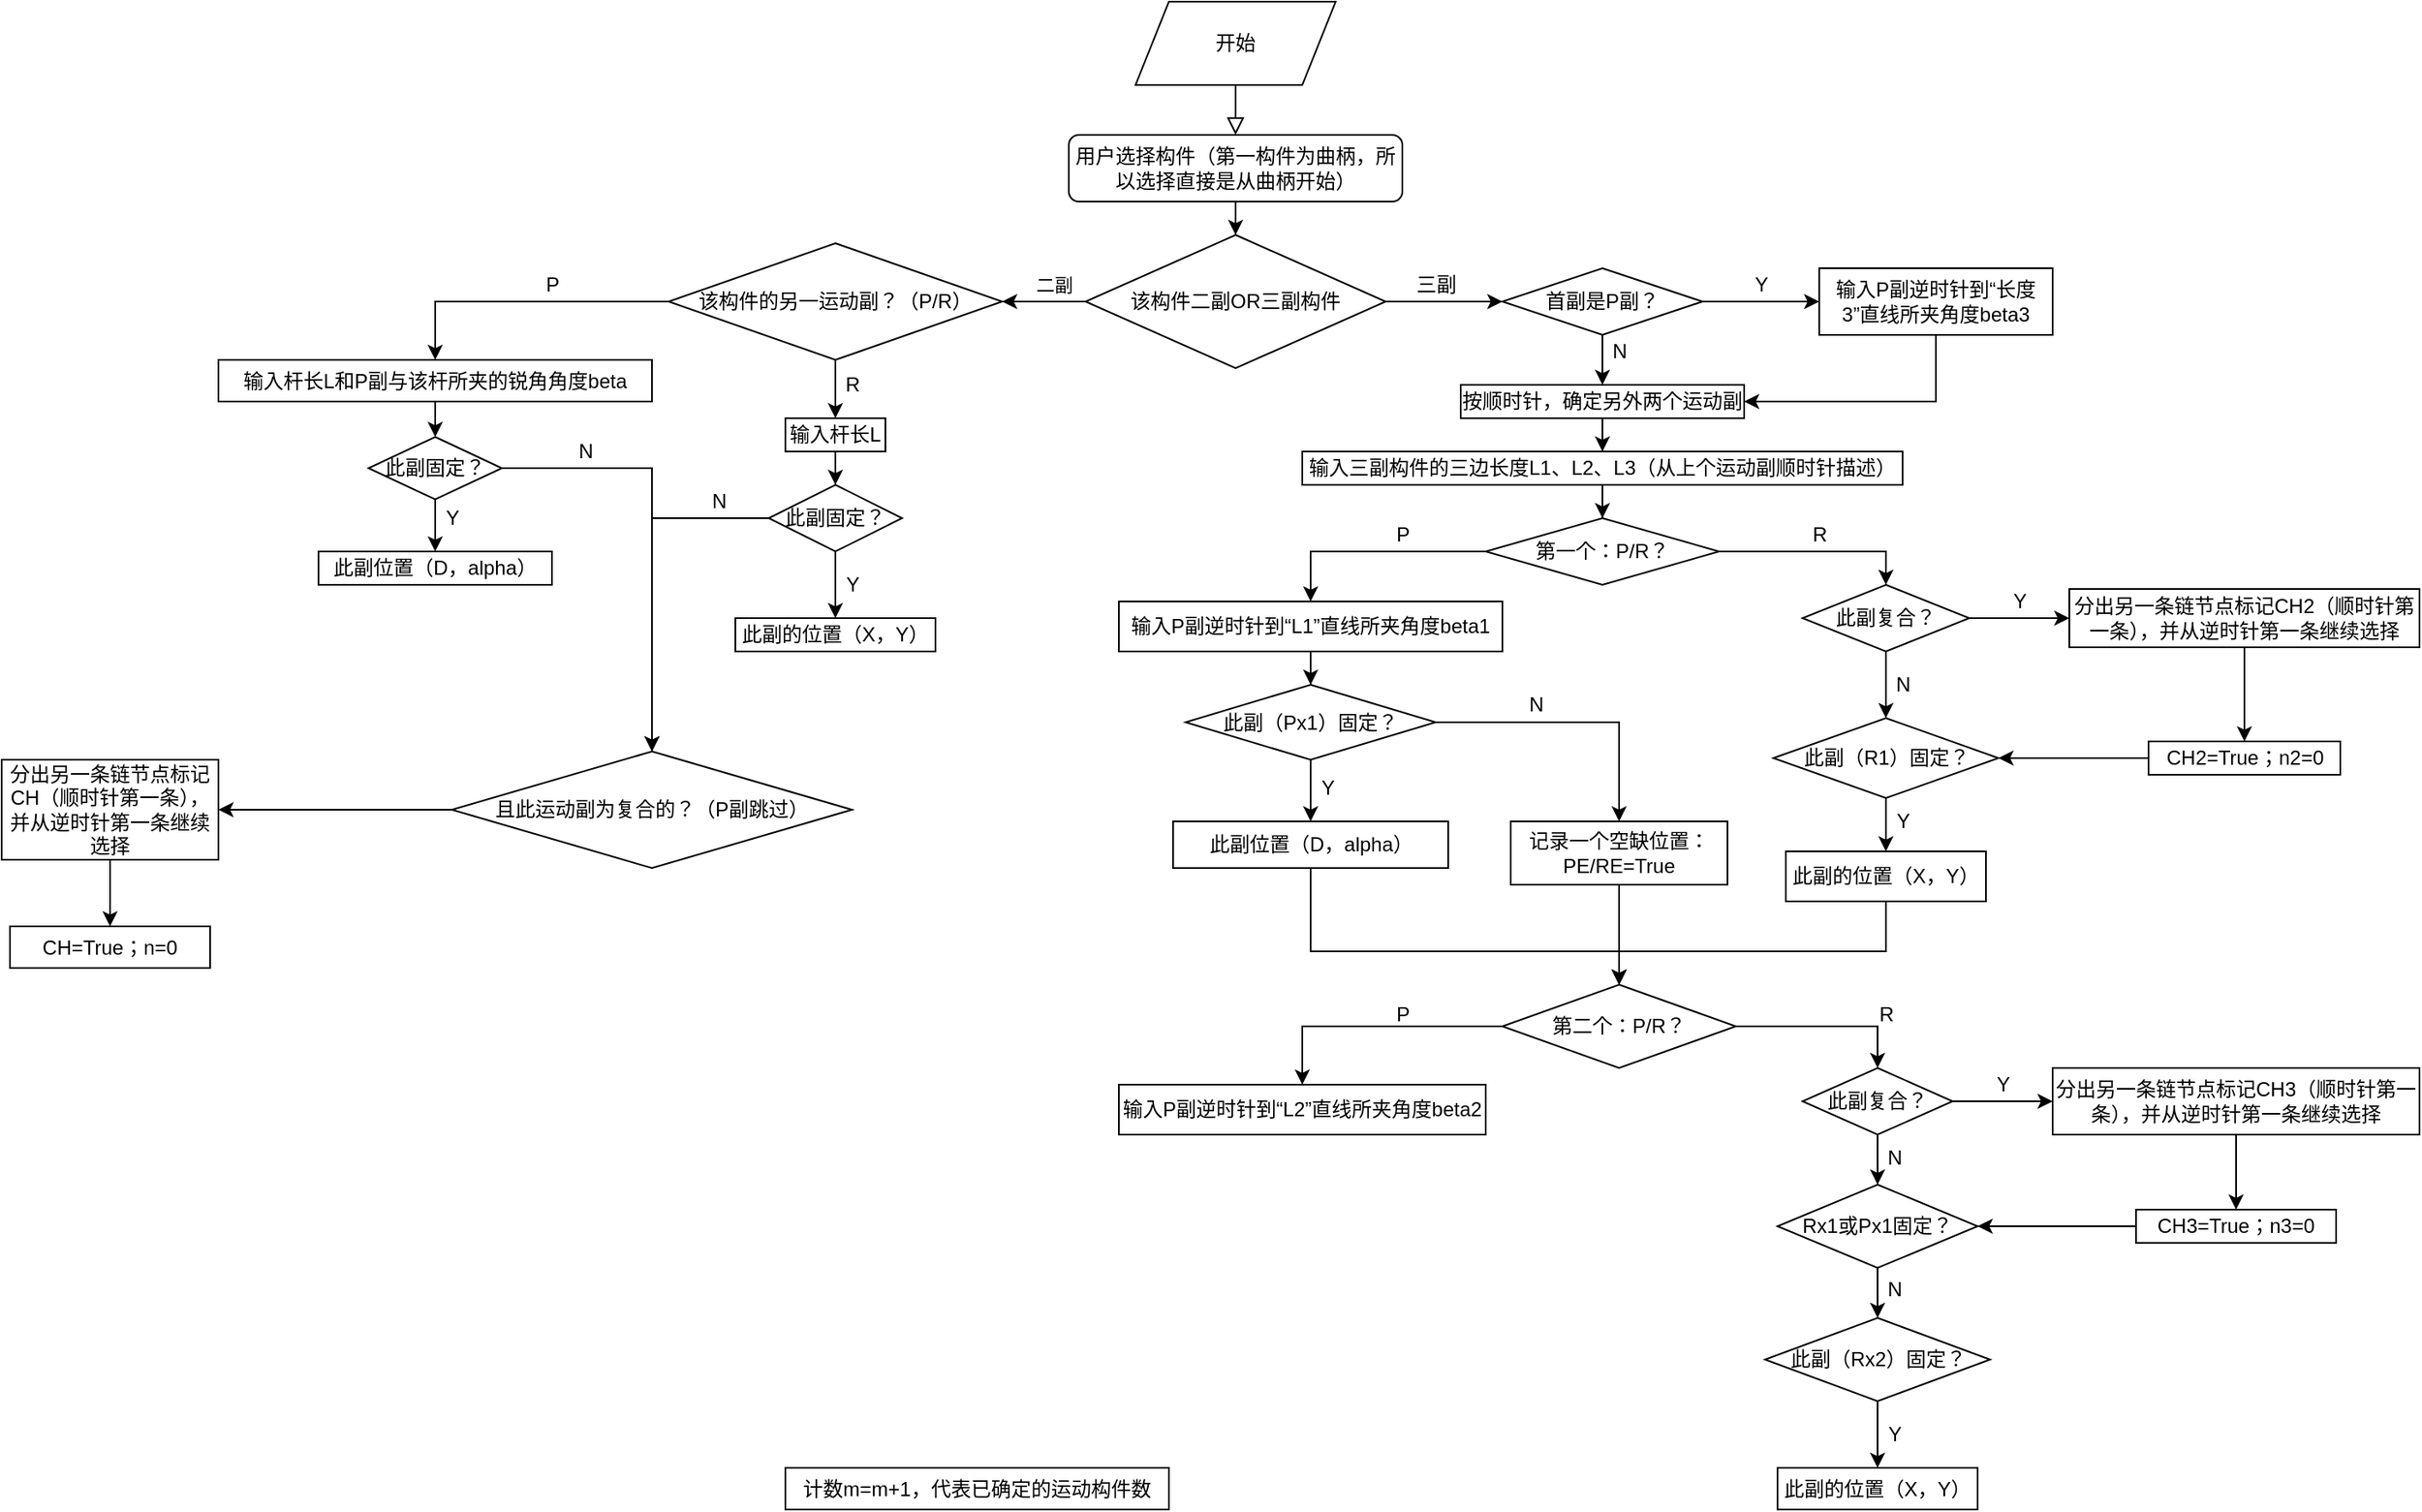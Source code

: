 <mxfile version="13.7.7" type="github">
  <diagram id="C5RBs43oDa-KdzZeNtuy" name="Page-1">
    <mxGraphModel dx="2249" dy="747" grid="1" gridSize="10" guides="1" tooltips="1" connect="1" arrows="1" fold="1" page="1" pageScale="1" pageWidth="827" pageHeight="1169" math="0" shadow="0">
      <root>
        <mxCell id="WIyWlLk6GJQsqaUBKTNV-0" />
        <mxCell id="WIyWlLk6GJQsqaUBKTNV-1" parent="WIyWlLk6GJQsqaUBKTNV-0" />
        <mxCell id="WIyWlLk6GJQsqaUBKTNV-2" value="" style="rounded=0;html=1;jettySize=auto;orthogonalLoop=1;fontSize=11;endArrow=block;endFill=0;endSize=8;strokeWidth=1;shadow=0;labelBackgroundColor=none;edgeStyle=orthogonalEdgeStyle;" parent="WIyWlLk6GJQsqaUBKTNV-1" edge="1">
          <mxGeometry relative="1" as="geometry">
            <mxPoint x="460" y="80" as="sourcePoint" />
            <mxPoint x="460" y="110" as="targetPoint" />
          </mxGeometry>
        </mxCell>
        <mxCell id="-kr_qZ6YlgbHXMkLGOQx-3" value="" style="edgeStyle=orthogonalEdgeStyle;rounded=0;orthogonalLoop=1;jettySize=auto;html=1;" edge="1" parent="WIyWlLk6GJQsqaUBKTNV-1" source="-kr_qZ6YlgbHXMkLGOQx-0" target="-kr_qZ6YlgbHXMkLGOQx-2">
          <mxGeometry relative="1" as="geometry" />
        </mxCell>
        <mxCell id="-kr_qZ6YlgbHXMkLGOQx-0" value="用户选择构件（第一构件为曲柄，所以选择直接是从曲柄开始）" style="rounded=1;whiteSpace=wrap;html=1;" vertex="1" parent="WIyWlLk6GJQsqaUBKTNV-1">
          <mxGeometry x="360" y="110" width="200" height="40" as="geometry" />
        </mxCell>
        <mxCell id="-kr_qZ6YlgbHXMkLGOQx-1" value="开始" style="shape=parallelogram;perimeter=parallelogramPerimeter;whiteSpace=wrap;html=1;fixedSize=1;" vertex="1" parent="WIyWlLk6GJQsqaUBKTNV-1">
          <mxGeometry x="400" y="30" width="120" height="50" as="geometry" />
        </mxCell>
        <mxCell id="-kr_qZ6YlgbHXMkLGOQx-5" value="" style="edgeStyle=orthogonalEdgeStyle;rounded=0;orthogonalLoop=1;jettySize=auto;html=1;" edge="1" parent="WIyWlLk6GJQsqaUBKTNV-1" source="-kr_qZ6YlgbHXMkLGOQx-2" target="-kr_qZ6YlgbHXMkLGOQx-4">
          <mxGeometry relative="1" as="geometry" />
        </mxCell>
        <mxCell id="-kr_qZ6YlgbHXMkLGOQx-6" value="二副&lt;br&gt;" style="edgeLabel;html=1;align=center;verticalAlign=middle;resizable=0;points=[];" vertex="1" connectable="0" parent="-kr_qZ6YlgbHXMkLGOQx-5">
          <mxGeometry x="-0.25" y="-3" relative="1" as="geometry">
            <mxPoint y="-7" as="offset" />
          </mxGeometry>
        </mxCell>
        <mxCell id="-kr_qZ6YlgbHXMkLGOQx-9" value="" style="edgeStyle=orthogonalEdgeStyle;rounded=0;orthogonalLoop=1;jettySize=auto;html=1;" edge="1" parent="WIyWlLk6GJQsqaUBKTNV-1" source="-kr_qZ6YlgbHXMkLGOQx-2" target="-kr_qZ6YlgbHXMkLGOQx-8">
          <mxGeometry relative="1" as="geometry" />
        </mxCell>
        <mxCell id="-kr_qZ6YlgbHXMkLGOQx-2" value="该构件二副OR三副构件" style="rhombus;whiteSpace=wrap;html=1;" vertex="1" parent="WIyWlLk6GJQsqaUBKTNV-1">
          <mxGeometry x="370" y="170" width="180" height="80" as="geometry" />
        </mxCell>
        <mxCell id="-kr_qZ6YlgbHXMkLGOQx-27" value="" style="edgeStyle=orthogonalEdgeStyle;rounded=0;orthogonalLoop=1;jettySize=auto;html=1;" edge="1" parent="WIyWlLk6GJQsqaUBKTNV-1" source="-kr_qZ6YlgbHXMkLGOQx-4" target="-kr_qZ6YlgbHXMkLGOQx-26">
          <mxGeometry relative="1" as="geometry" />
        </mxCell>
        <mxCell id="-kr_qZ6YlgbHXMkLGOQx-30" value="" style="edgeStyle=orthogonalEdgeStyle;rounded=0;orthogonalLoop=1;jettySize=auto;html=1;entryX=0.5;entryY=0;entryDx=0;entryDy=0;" edge="1" parent="WIyWlLk6GJQsqaUBKTNV-1" source="-kr_qZ6YlgbHXMkLGOQx-4" target="-kr_qZ6YlgbHXMkLGOQx-29">
          <mxGeometry relative="1" as="geometry" />
        </mxCell>
        <mxCell id="-kr_qZ6YlgbHXMkLGOQx-4" value="该构件的另一运动副？（P/R）" style="rhombus;whiteSpace=wrap;html=1;" vertex="1" parent="WIyWlLk6GJQsqaUBKTNV-1">
          <mxGeometry x="120" y="175" width="200" height="70" as="geometry" />
        </mxCell>
        <mxCell id="-kr_qZ6YlgbHXMkLGOQx-12" value="" style="edgeStyle=orthogonalEdgeStyle;rounded=0;orthogonalLoop=1;jettySize=auto;html=1;entryX=0.5;entryY=0;entryDx=0;entryDy=0;" edge="1" parent="WIyWlLk6GJQsqaUBKTNV-1" source="-kr_qZ6YlgbHXMkLGOQx-8" target="-kr_qZ6YlgbHXMkLGOQx-16">
          <mxGeometry relative="1" as="geometry">
            <mxPoint x="690" y="270" as="targetPoint" />
          </mxGeometry>
        </mxCell>
        <mxCell id="-kr_qZ6YlgbHXMkLGOQx-15" value="" style="edgeStyle=orthogonalEdgeStyle;rounded=0;orthogonalLoop=1;jettySize=auto;html=1;" edge="1" parent="WIyWlLk6GJQsqaUBKTNV-1" source="-kr_qZ6YlgbHXMkLGOQx-8" target="-kr_qZ6YlgbHXMkLGOQx-14">
          <mxGeometry relative="1" as="geometry" />
        </mxCell>
        <mxCell id="-kr_qZ6YlgbHXMkLGOQx-8" value="首副是P副？" style="rhombus;whiteSpace=wrap;html=1;" vertex="1" parent="WIyWlLk6GJQsqaUBKTNV-1">
          <mxGeometry x="620" y="190" width="120" height="40" as="geometry" />
        </mxCell>
        <mxCell id="-kr_qZ6YlgbHXMkLGOQx-10" value="三副" style="text;html=1;align=center;verticalAlign=middle;resizable=0;points=[];autosize=1;" vertex="1" parent="WIyWlLk6GJQsqaUBKTNV-1">
          <mxGeometry x="560" y="190" width="40" height="20" as="geometry" />
        </mxCell>
        <mxCell id="-kr_qZ6YlgbHXMkLGOQx-13" value="N" style="text;html=1;align=center;verticalAlign=middle;resizable=0;points=[];autosize=1;" vertex="1" parent="WIyWlLk6GJQsqaUBKTNV-1">
          <mxGeometry x="680" y="230" width="20" height="20" as="geometry" />
        </mxCell>
        <mxCell id="-kr_qZ6YlgbHXMkLGOQx-25" value="" style="edgeStyle=orthogonalEdgeStyle;rounded=0;orthogonalLoop=1;jettySize=auto;html=1;entryX=1;entryY=0.5;entryDx=0;entryDy=0;exitX=0.5;exitY=1;exitDx=0;exitDy=0;" edge="1" parent="WIyWlLk6GJQsqaUBKTNV-1" source="-kr_qZ6YlgbHXMkLGOQx-14" target="-kr_qZ6YlgbHXMkLGOQx-16">
          <mxGeometry relative="1" as="geometry" />
        </mxCell>
        <mxCell id="-kr_qZ6YlgbHXMkLGOQx-14" value="输入P副逆时针到“长度3”直线所夹角度beta3" style="whiteSpace=wrap;html=1;" vertex="1" parent="WIyWlLk6GJQsqaUBKTNV-1">
          <mxGeometry x="810" y="190" width="140" height="40" as="geometry" />
        </mxCell>
        <mxCell id="-kr_qZ6YlgbHXMkLGOQx-24" value="" style="edgeStyle=orthogonalEdgeStyle;rounded=0;orthogonalLoop=1;jettySize=auto;html=1;" edge="1" parent="WIyWlLk6GJQsqaUBKTNV-1" source="-kr_qZ6YlgbHXMkLGOQx-16" target="-kr_qZ6YlgbHXMkLGOQx-23">
          <mxGeometry relative="1" as="geometry" />
        </mxCell>
        <mxCell id="-kr_qZ6YlgbHXMkLGOQx-16" value="按顺时针，确定另外两个运动副" style="rounded=0;whiteSpace=wrap;html=1;" vertex="1" parent="WIyWlLk6GJQsqaUBKTNV-1">
          <mxGeometry x="595" y="260" width="170" height="20" as="geometry" />
        </mxCell>
        <mxCell id="-kr_qZ6YlgbHXMkLGOQx-18" value="Y" style="text;html=1;align=center;verticalAlign=middle;resizable=0;points=[];autosize=1;" vertex="1" parent="WIyWlLk6GJQsqaUBKTNV-1">
          <mxGeometry x="765" y="190" width="20" height="20" as="geometry" />
        </mxCell>
        <mxCell id="-kr_qZ6YlgbHXMkLGOQx-19" style="edgeStyle=orthogonalEdgeStyle;rounded=0;orthogonalLoop=1;jettySize=auto;html=1;exitX=0.5;exitY=1;exitDx=0;exitDy=0;" edge="1" parent="WIyWlLk6GJQsqaUBKTNV-1" source="-kr_qZ6YlgbHXMkLGOQx-16" target="-kr_qZ6YlgbHXMkLGOQx-16">
          <mxGeometry relative="1" as="geometry" />
        </mxCell>
        <mxCell id="-kr_qZ6YlgbHXMkLGOQx-20" style="edgeStyle=orthogonalEdgeStyle;rounded=0;orthogonalLoop=1;jettySize=auto;html=1;exitX=0.5;exitY=1;exitDx=0;exitDy=0;" edge="1" parent="WIyWlLk6GJQsqaUBKTNV-1" source="-kr_qZ6YlgbHXMkLGOQx-16" target="-kr_qZ6YlgbHXMkLGOQx-16">
          <mxGeometry relative="1" as="geometry" />
        </mxCell>
        <mxCell id="-kr_qZ6YlgbHXMkLGOQx-53" value="" style="edgeStyle=orthogonalEdgeStyle;rounded=0;orthogonalLoop=1;jettySize=auto;html=1;" edge="1" parent="WIyWlLk6GJQsqaUBKTNV-1" source="-kr_qZ6YlgbHXMkLGOQx-23" target="-kr_qZ6YlgbHXMkLGOQx-52">
          <mxGeometry relative="1" as="geometry" />
        </mxCell>
        <mxCell id="-kr_qZ6YlgbHXMkLGOQx-23" value="输入三副构件的三边长度L1、L2、L3（从上个运动副顺时针描述）" style="whiteSpace=wrap;html=1;rounded=0;" vertex="1" parent="WIyWlLk6GJQsqaUBKTNV-1">
          <mxGeometry x="500" y="300" width="360" height="20" as="geometry" />
        </mxCell>
        <mxCell id="-kr_qZ6YlgbHXMkLGOQx-40" value="" style="edgeStyle=orthogonalEdgeStyle;rounded=0;orthogonalLoop=1;jettySize=auto;html=1;" edge="1" parent="WIyWlLk6GJQsqaUBKTNV-1" source="-kr_qZ6YlgbHXMkLGOQx-26" target="-kr_qZ6YlgbHXMkLGOQx-39">
          <mxGeometry relative="1" as="geometry" />
        </mxCell>
        <mxCell id="-kr_qZ6YlgbHXMkLGOQx-26" value="输入杆长L" style="whiteSpace=wrap;html=1;" vertex="1" parent="WIyWlLk6GJQsqaUBKTNV-1">
          <mxGeometry x="190" y="280" width="60" height="20" as="geometry" />
        </mxCell>
        <mxCell id="-kr_qZ6YlgbHXMkLGOQx-28" value="R" style="text;html=1;align=center;verticalAlign=middle;resizable=0;points=[];autosize=1;" vertex="1" parent="WIyWlLk6GJQsqaUBKTNV-1">
          <mxGeometry x="220" y="250" width="20" height="20" as="geometry" />
        </mxCell>
        <mxCell id="-kr_qZ6YlgbHXMkLGOQx-33" value="" style="edgeStyle=orthogonalEdgeStyle;rounded=0;orthogonalLoop=1;jettySize=auto;html=1;" edge="1" parent="WIyWlLk6GJQsqaUBKTNV-1" source="-kr_qZ6YlgbHXMkLGOQx-29" target="-kr_qZ6YlgbHXMkLGOQx-32">
          <mxGeometry relative="1" as="geometry" />
        </mxCell>
        <mxCell id="-kr_qZ6YlgbHXMkLGOQx-29" value="输入杆长L和P副与该杆所夹的锐角角度beta" style="whiteSpace=wrap;html=1;" vertex="1" parent="WIyWlLk6GJQsqaUBKTNV-1">
          <mxGeometry x="-150" y="245" width="260" height="25" as="geometry" />
        </mxCell>
        <mxCell id="-kr_qZ6YlgbHXMkLGOQx-31" value="P" style="text;html=1;align=center;verticalAlign=middle;resizable=0;points=[];autosize=1;" vertex="1" parent="WIyWlLk6GJQsqaUBKTNV-1">
          <mxGeometry x="40" y="190" width="20" height="20" as="geometry" />
        </mxCell>
        <mxCell id="-kr_qZ6YlgbHXMkLGOQx-35" value="" style="edgeStyle=orthogonalEdgeStyle;rounded=0;orthogonalLoop=1;jettySize=auto;html=1;" edge="1" parent="WIyWlLk6GJQsqaUBKTNV-1" source="-kr_qZ6YlgbHXMkLGOQx-32" target="-kr_qZ6YlgbHXMkLGOQx-34">
          <mxGeometry relative="1" as="geometry" />
        </mxCell>
        <mxCell id="-kr_qZ6YlgbHXMkLGOQx-38" value="" style="edgeStyle=orthogonalEdgeStyle;rounded=0;orthogonalLoop=1;jettySize=auto;html=1;exitX=1;exitY=0.5;exitDx=0;exitDy=0;" edge="1" parent="WIyWlLk6GJQsqaUBKTNV-1" source="-kr_qZ6YlgbHXMkLGOQx-32" target="-kr_qZ6YlgbHXMkLGOQx-37">
          <mxGeometry relative="1" as="geometry" />
        </mxCell>
        <mxCell id="-kr_qZ6YlgbHXMkLGOQx-32" value="此副固定？" style="rhombus;whiteSpace=wrap;html=1;" vertex="1" parent="WIyWlLk6GJQsqaUBKTNV-1">
          <mxGeometry x="-60" y="291.25" width="80" height="37.5" as="geometry" />
        </mxCell>
        <mxCell id="-kr_qZ6YlgbHXMkLGOQx-34" value="此副位置（D，alpha）" style="whiteSpace=wrap;html=1;" vertex="1" parent="WIyWlLk6GJQsqaUBKTNV-1">
          <mxGeometry x="-90" y="360" width="140" height="20" as="geometry" />
        </mxCell>
        <mxCell id="-kr_qZ6YlgbHXMkLGOQx-36" value="Y" style="text;html=1;align=center;verticalAlign=middle;resizable=0;points=[];autosize=1;" vertex="1" parent="WIyWlLk6GJQsqaUBKTNV-1">
          <mxGeometry x="-20" y="330" width="20" height="20" as="geometry" />
        </mxCell>
        <mxCell id="-kr_qZ6YlgbHXMkLGOQx-49" value="" style="edgeStyle=orthogonalEdgeStyle;rounded=0;orthogonalLoop=1;jettySize=auto;html=1;" edge="1" parent="WIyWlLk6GJQsqaUBKTNV-1" source="-kr_qZ6YlgbHXMkLGOQx-37" target="-kr_qZ6YlgbHXMkLGOQx-48">
          <mxGeometry relative="1" as="geometry" />
        </mxCell>
        <mxCell id="-kr_qZ6YlgbHXMkLGOQx-37" value="且此运动副为复合的？（P副跳过）" style="rhombus;whiteSpace=wrap;html=1;" vertex="1" parent="WIyWlLk6GJQsqaUBKTNV-1">
          <mxGeometry x="-10" y="480" width="240" height="70" as="geometry" />
        </mxCell>
        <mxCell id="-kr_qZ6YlgbHXMkLGOQx-41" style="edgeStyle=orthogonalEdgeStyle;rounded=0;orthogonalLoop=1;jettySize=auto;html=1;exitX=0;exitY=0.5;exitDx=0;exitDy=0;entryX=0.5;entryY=0;entryDx=0;entryDy=0;" edge="1" parent="WIyWlLk6GJQsqaUBKTNV-1" source="-kr_qZ6YlgbHXMkLGOQx-39" target="-kr_qZ6YlgbHXMkLGOQx-37">
          <mxGeometry relative="1" as="geometry" />
        </mxCell>
        <mxCell id="-kr_qZ6YlgbHXMkLGOQx-45" value="" style="edgeStyle=orthogonalEdgeStyle;rounded=0;orthogonalLoop=1;jettySize=auto;html=1;" edge="1" parent="WIyWlLk6GJQsqaUBKTNV-1" source="-kr_qZ6YlgbHXMkLGOQx-39" target="-kr_qZ6YlgbHXMkLGOQx-44">
          <mxGeometry relative="1" as="geometry" />
        </mxCell>
        <mxCell id="-kr_qZ6YlgbHXMkLGOQx-39" value="此副固定？" style="rhombus;whiteSpace=wrap;html=1;" vertex="1" parent="WIyWlLk6GJQsqaUBKTNV-1">
          <mxGeometry x="180" y="320" width="80" height="40" as="geometry" />
        </mxCell>
        <mxCell id="-kr_qZ6YlgbHXMkLGOQx-42" value="N" style="text;html=1;align=center;verticalAlign=middle;resizable=0;points=[];autosize=1;" vertex="1" parent="WIyWlLk6GJQsqaUBKTNV-1">
          <mxGeometry x="60" y="290" width="20" height="20" as="geometry" />
        </mxCell>
        <mxCell id="-kr_qZ6YlgbHXMkLGOQx-43" value="N" style="text;html=1;align=center;verticalAlign=middle;resizable=0;points=[];autosize=1;" vertex="1" parent="WIyWlLk6GJQsqaUBKTNV-1">
          <mxGeometry x="140" y="320" width="20" height="20" as="geometry" />
        </mxCell>
        <mxCell id="-kr_qZ6YlgbHXMkLGOQx-44" value="此副的位置（X，Y）" style="whiteSpace=wrap;html=1;" vertex="1" parent="WIyWlLk6GJQsqaUBKTNV-1">
          <mxGeometry x="160" y="400" width="120" height="20" as="geometry" />
        </mxCell>
        <mxCell id="-kr_qZ6YlgbHXMkLGOQx-46" value="Y" style="text;html=1;align=center;verticalAlign=middle;resizable=0;points=[];autosize=1;" vertex="1" parent="WIyWlLk6GJQsqaUBKTNV-1">
          <mxGeometry x="220" y="370" width="20" height="20" as="geometry" />
        </mxCell>
        <mxCell id="-kr_qZ6YlgbHXMkLGOQx-51" value="" style="edgeStyle=orthogonalEdgeStyle;rounded=0;orthogonalLoop=1;jettySize=auto;html=1;" edge="1" parent="WIyWlLk6GJQsqaUBKTNV-1" source="-kr_qZ6YlgbHXMkLGOQx-48" target="-kr_qZ6YlgbHXMkLGOQx-50">
          <mxGeometry relative="1" as="geometry" />
        </mxCell>
        <mxCell id="-kr_qZ6YlgbHXMkLGOQx-48" value="分出另一条链节点标记CH（顺时针第一条），并从逆时针第一条继续选择" style="whiteSpace=wrap;html=1;" vertex="1" parent="WIyWlLk6GJQsqaUBKTNV-1">
          <mxGeometry x="-280" y="485" width="130" height="60" as="geometry" />
        </mxCell>
        <mxCell id="-kr_qZ6YlgbHXMkLGOQx-50" value="CH=True；n=0" style="whiteSpace=wrap;html=1;" vertex="1" parent="WIyWlLk6GJQsqaUBKTNV-1">
          <mxGeometry x="-275" y="585" width="120" height="25" as="geometry" />
        </mxCell>
        <mxCell id="-kr_qZ6YlgbHXMkLGOQx-55" value="" style="edgeStyle=orthogonalEdgeStyle;rounded=0;orthogonalLoop=1;jettySize=auto;html=1;exitX=0;exitY=0.5;exitDx=0;exitDy=0;" edge="1" parent="WIyWlLk6GJQsqaUBKTNV-1" source="-kr_qZ6YlgbHXMkLGOQx-52" target="-kr_qZ6YlgbHXMkLGOQx-54">
          <mxGeometry relative="1" as="geometry" />
        </mxCell>
        <mxCell id="-kr_qZ6YlgbHXMkLGOQx-60" value="" style="edgeStyle=orthogonalEdgeStyle;rounded=0;orthogonalLoop=1;jettySize=auto;html=1;entryX=0.5;entryY=0;entryDx=0;entryDy=0;" edge="1" parent="WIyWlLk6GJQsqaUBKTNV-1" source="-kr_qZ6YlgbHXMkLGOQx-52" target="-kr_qZ6YlgbHXMkLGOQx-59">
          <mxGeometry relative="1" as="geometry" />
        </mxCell>
        <mxCell id="-kr_qZ6YlgbHXMkLGOQx-52" value="第一个：P/R？" style="rhombus;whiteSpace=wrap;html=1;rounded=0;" vertex="1" parent="WIyWlLk6GJQsqaUBKTNV-1">
          <mxGeometry x="610" y="340" width="140" height="40" as="geometry" />
        </mxCell>
        <mxCell id="-kr_qZ6YlgbHXMkLGOQx-63" value="" style="edgeStyle=orthogonalEdgeStyle;rounded=0;orthogonalLoop=1;jettySize=auto;html=1;" edge="1" parent="WIyWlLk6GJQsqaUBKTNV-1" source="-kr_qZ6YlgbHXMkLGOQx-54" target="-kr_qZ6YlgbHXMkLGOQx-62">
          <mxGeometry relative="1" as="geometry" />
        </mxCell>
        <mxCell id="-kr_qZ6YlgbHXMkLGOQx-54" value="输入P副逆时针到“L1”直线所夹角度beta1" style="whiteSpace=wrap;html=1;rounded=0;" vertex="1" parent="WIyWlLk6GJQsqaUBKTNV-1">
          <mxGeometry x="390" y="390" width="230" height="30" as="geometry" />
        </mxCell>
        <mxCell id="-kr_qZ6YlgbHXMkLGOQx-56" value="P" style="text;html=1;align=center;verticalAlign=middle;resizable=0;points=[];autosize=1;" vertex="1" parent="WIyWlLk6GJQsqaUBKTNV-1">
          <mxGeometry x="550" y="340" width="20" height="20" as="geometry" />
        </mxCell>
        <mxCell id="-kr_qZ6YlgbHXMkLGOQx-71" value="" style="edgeStyle=orthogonalEdgeStyle;rounded=0;orthogonalLoop=1;jettySize=auto;html=1;" edge="1" parent="WIyWlLk6GJQsqaUBKTNV-1" source="-kr_qZ6YlgbHXMkLGOQx-59" target="-kr_qZ6YlgbHXMkLGOQx-70">
          <mxGeometry relative="1" as="geometry" />
        </mxCell>
        <mxCell id="-kr_qZ6YlgbHXMkLGOQx-76" value="" style="edgeStyle=orthogonalEdgeStyle;rounded=0;orthogonalLoop=1;jettySize=auto;html=1;" edge="1" parent="WIyWlLk6GJQsqaUBKTNV-1" source="-kr_qZ6YlgbHXMkLGOQx-59" target="-kr_qZ6YlgbHXMkLGOQx-75">
          <mxGeometry relative="1" as="geometry" />
        </mxCell>
        <mxCell id="-kr_qZ6YlgbHXMkLGOQx-59" value="此副复合？" style="rhombus;whiteSpace=wrap;html=1;rounded=0;" vertex="1" parent="WIyWlLk6GJQsqaUBKTNV-1">
          <mxGeometry x="800" y="380" width="100" height="40" as="geometry" />
        </mxCell>
        <mxCell id="-kr_qZ6YlgbHXMkLGOQx-61" value="R" style="text;html=1;align=center;verticalAlign=middle;resizable=0;points=[];autosize=1;" vertex="1" parent="WIyWlLk6GJQsqaUBKTNV-1">
          <mxGeometry x="800" y="340" width="20" height="20" as="geometry" />
        </mxCell>
        <mxCell id="-kr_qZ6YlgbHXMkLGOQx-65" value="" style="edgeStyle=orthogonalEdgeStyle;rounded=0;orthogonalLoop=1;jettySize=auto;html=1;" edge="1" parent="WIyWlLk6GJQsqaUBKTNV-1" source="-kr_qZ6YlgbHXMkLGOQx-62" target="-kr_qZ6YlgbHXMkLGOQx-64">
          <mxGeometry relative="1" as="geometry" />
        </mxCell>
        <mxCell id="-kr_qZ6YlgbHXMkLGOQx-68" value="" style="edgeStyle=orthogonalEdgeStyle;rounded=0;orthogonalLoop=1;jettySize=auto;html=1;" edge="1" parent="WIyWlLk6GJQsqaUBKTNV-1" source="-kr_qZ6YlgbHXMkLGOQx-62" target="-kr_qZ6YlgbHXMkLGOQx-67">
          <mxGeometry relative="1" as="geometry" />
        </mxCell>
        <mxCell id="-kr_qZ6YlgbHXMkLGOQx-62" value="此副（Px1）固定？" style="rhombus;whiteSpace=wrap;html=1;rounded=0;" vertex="1" parent="WIyWlLk6GJQsqaUBKTNV-1">
          <mxGeometry x="430" y="440" width="150" height="45" as="geometry" />
        </mxCell>
        <mxCell id="-kr_qZ6YlgbHXMkLGOQx-83" style="edgeStyle=orthogonalEdgeStyle;rounded=0;orthogonalLoop=1;jettySize=auto;html=1;exitX=0.5;exitY=1;exitDx=0;exitDy=0;entryX=0.5;entryY=0;entryDx=0;entryDy=0;" edge="1" parent="WIyWlLk6GJQsqaUBKTNV-1" source="-kr_qZ6YlgbHXMkLGOQx-64" target="-kr_qZ6YlgbHXMkLGOQx-80">
          <mxGeometry relative="1" as="geometry">
            <mxPoint x="720" y="680" as="targetPoint" />
            <Array as="points">
              <mxPoint x="505" y="600" />
              <mxPoint x="690" y="600" />
            </Array>
          </mxGeometry>
        </mxCell>
        <mxCell id="-kr_qZ6YlgbHXMkLGOQx-64" value="此副位置（D，alpha）" style="whiteSpace=wrap;html=1;rounded=0;" vertex="1" parent="WIyWlLk6GJQsqaUBKTNV-1">
          <mxGeometry x="422.5" y="522" width="165" height="28" as="geometry" />
        </mxCell>
        <mxCell id="-kr_qZ6YlgbHXMkLGOQx-66" value="Y" style="text;html=1;align=center;verticalAlign=middle;resizable=0;points=[];autosize=1;" vertex="1" parent="WIyWlLk6GJQsqaUBKTNV-1">
          <mxGeometry x="505" y="492" width="20" height="20" as="geometry" />
        </mxCell>
        <mxCell id="-kr_qZ6YlgbHXMkLGOQx-82" style="edgeStyle=orthogonalEdgeStyle;rounded=0;orthogonalLoop=1;jettySize=auto;html=1;exitX=0.5;exitY=1;exitDx=0;exitDy=0;entryX=0.5;entryY=0;entryDx=0;entryDy=0;" edge="1" parent="WIyWlLk6GJQsqaUBKTNV-1" source="-kr_qZ6YlgbHXMkLGOQx-67" target="-kr_qZ6YlgbHXMkLGOQx-80">
          <mxGeometry relative="1" as="geometry" />
        </mxCell>
        <mxCell id="-kr_qZ6YlgbHXMkLGOQx-67" value="记录一个空缺位置：PE/RE=True" style="whiteSpace=wrap;html=1;rounded=0;" vertex="1" parent="WIyWlLk6GJQsqaUBKTNV-1">
          <mxGeometry x="625" y="522" width="130" height="38" as="geometry" />
        </mxCell>
        <mxCell id="-kr_qZ6YlgbHXMkLGOQx-69" value="N" style="text;html=1;align=center;verticalAlign=middle;resizable=0;points=[];autosize=1;" vertex="1" parent="WIyWlLk6GJQsqaUBKTNV-1">
          <mxGeometry x="630" y="442" width="20" height="20" as="geometry" />
        </mxCell>
        <mxCell id="-kr_qZ6YlgbHXMkLGOQx-73" value="" style="edgeStyle=orthogonalEdgeStyle;rounded=0;orthogonalLoop=1;jettySize=auto;html=1;" edge="1" parent="WIyWlLk6GJQsqaUBKTNV-1" source="-kr_qZ6YlgbHXMkLGOQx-70" target="-kr_qZ6YlgbHXMkLGOQx-72">
          <mxGeometry relative="1" as="geometry" />
        </mxCell>
        <mxCell id="-kr_qZ6YlgbHXMkLGOQx-70" value="此副（R1）固定？" style="rhombus;whiteSpace=wrap;html=1;rounded=0;" vertex="1" parent="WIyWlLk6GJQsqaUBKTNV-1">
          <mxGeometry x="782.5" y="460" width="135" height="48" as="geometry" />
        </mxCell>
        <mxCell id="-kr_qZ6YlgbHXMkLGOQx-81" value="" style="edgeStyle=orthogonalEdgeStyle;rounded=0;orthogonalLoop=1;jettySize=auto;html=1;exitX=0.5;exitY=1;exitDx=0;exitDy=0;" edge="1" parent="WIyWlLk6GJQsqaUBKTNV-1" source="-kr_qZ6YlgbHXMkLGOQx-72" target="-kr_qZ6YlgbHXMkLGOQx-80">
          <mxGeometry relative="1" as="geometry">
            <Array as="points">
              <mxPoint x="850" y="600" />
              <mxPoint x="690" y="600" />
            </Array>
          </mxGeometry>
        </mxCell>
        <mxCell id="-kr_qZ6YlgbHXMkLGOQx-72" value="此副的位置（X，Y）" style="whiteSpace=wrap;html=1;rounded=0;" vertex="1" parent="WIyWlLk6GJQsqaUBKTNV-1">
          <mxGeometry x="790" y="540" width="120" height="30" as="geometry" />
        </mxCell>
        <mxCell id="-kr_qZ6YlgbHXMkLGOQx-74" value="Y" style="text;html=1;align=center;verticalAlign=middle;resizable=0;points=[];autosize=1;" vertex="1" parent="WIyWlLk6GJQsqaUBKTNV-1">
          <mxGeometry x="850" y="512" width="20" height="20" as="geometry" />
        </mxCell>
        <mxCell id="-kr_qZ6YlgbHXMkLGOQx-78" value="" style="edgeStyle=orthogonalEdgeStyle;rounded=0;orthogonalLoop=1;jettySize=auto;html=1;" edge="1" parent="WIyWlLk6GJQsqaUBKTNV-1" source="-kr_qZ6YlgbHXMkLGOQx-75" target="-kr_qZ6YlgbHXMkLGOQx-77">
          <mxGeometry relative="1" as="geometry" />
        </mxCell>
        <mxCell id="-kr_qZ6YlgbHXMkLGOQx-75" value="分出另一条链节点标记CH2（顺时针第一条），并从逆时针第一条继续选择" style="whiteSpace=wrap;html=1;rounded=0;" vertex="1" parent="WIyWlLk6GJQsqaUBKTNV-1">
          <mxGeometry x="960" y="382.5" width="210" height="35" as="geometry" />
        </mxCell>
        <mxCell id="-kr_qZ6YlgbHXMkLGOQx-79" style="edgeStyle=orthogonalEdgeStyle;rounded=0;orthogonalLoop=1;jettySize=auto;html=1;exitX=0;exitY=0.5;exitDx=0;exitDy=0;entryX=1;entryY=0.5;entryDx=0;entryDy=0;" edge="1" parent="WIyWlLk6GJQsqaUBKTNV-1" source="-kr_qZ6YlgbHXMkLGOQx-77" target="-kr_qZ6YlgbHXMkLGOQx-70">
          <mxGeometry relative="1" as="geometry" />
        </mxCell>
        <mxCell id="-kr_qZ6YlgbHXMkLGOQx-77" value="CH2=True；n2=0" style="whiteSpace=wrap;html=1;rounded=0;" vertex="1" parent="WIyWlLk6GJQsqaUBKTNV-1">
          <mxGeometry x="1007.5" y="474" width="115" height="20" as="geometry" />
        </mxCell>
        <mxCell id="-kr_qZ6YlgbHXMkLGOQx-87" value="" style="edgeStyle=orthogonalEdgeStyle;rounded=0;orthogonalLoop=1;jettySize=auto;html=1;" edge="1" parent="WIyWlLk6GJQsqaUBKTNV-1" source="-kr_qZ6YlgbHXMkLGOQx-80" target="-kr_qZ6YlgbHXMkLGOQx-86">
          <mxGeometry relative="1" as="geometry" />
        </mxCell>
        <mxCell id="-kr_qZ6YlgbHXMkLGOQx-90" value="" style="edgeStyle=orthogonalEdgeStyle;rounded=0;orthogonalLoop=1;jettySize=auto;html=1;entryX=0.5;entryY=0;entryDx=0;entryDy=0;" edge="1" parent="WIyWlLk6GJQsqaUBKTNV-1" source="-kr_qZ6YlgbHXMkLGOQx-80" target="-kr_qZ6YlgbHXMkLGOQx-89">
          <mxGeometry relative="1" as="geometry" />
        </mxCell>
        <mxCell id="-kr_qZ6YlgbHXMkLGOQx-80" value="第二个：P/R？" style="rhombus;whiteSpace=wrap;html=1;rounded=0;" vertex="1" parent="WIyWlLk6GJQsqaUBKTNV-1">
          <mxGeometry x="620" y="620" width="140" height="50" as="geometry" />
        </mxCell>
        <mxCell id="-kr_qZ6YlgbHXMkLGOQx-84" value="Y" style="text;html=1;align=center;verticalAlign=middle;resizable=0;points=[];autosize=1;" vertex="1" parent="WIyWlLk6GJQsqaUBKTNV-1">
          <mxGeometry x="920" y="380" width="20" height="20" as="geometry" />
        </mxCell>
        <mxCell id="-kr_qZ6YlgbHXMkLGOQx-85" value="N" style="text;html=1;align=center;verticalAlign=middle;resizable=0;points=[];autosize=1;" vertex="1" parent="WIyWlLk6GJQsqaUBKTNV-1">
          <mxGeometry x="850" y="430" width="20" height="20" as="geometry" />
        </mxCell>
        <mxCell id="-kr_qZ6YlgbHXMkLGOQx-86" value="输入P副逆时针到“L2”直线所夹角度beta2" style="whiteSpace=wrap;html=1;rounded=0;" vertex="1" parent="WIyWlLk6GJQsqaUBKTNV-1">
          <mxGeometry x="390" y="680" width="220" height="30" as="geometry" />
        </mxCell>
        <mxCell id="-kr_qZ6YlgbHXMkLGOQx-88" value="P" style="text;html=1;align=center;verticalAlign=middle;resizable=0;points=[];autosize=1;" vertex="1" parent="WIyWlLk6GJQsqaUBKTNV-1">
          <mxGeometry x="550" y="628" width="20" height="20" as="geometry" />
        </mxCell>
        <mxCell id="-kr_qZ6YlgbHXMkLGOQx-93" value="" style="edgeStyle=orthogonalEdgeStyle;rounded=0;orthogonalLoop=1;jettySize=auto;html=1;" edge="1" parent="WIyWlLk6GJQsqaUBKTNV-1" source="-kr_qZ6YlgbHXMkLGOQx-89" target="-kr_qZ6YlgbHXMkLGOQx-92">
          <mxGeometry relative="1" as="geometry" />
        </mxCell>
        <mxCell id="-kr_qZ6YlgbHXMkLGOQx-97" value="" style="edgeStyle=orthogonalEdgeStyle;rounded=0;orthogonalLoop=1;jettySize=auto;html=1;" edge="1" parent="WIyWlLk6GJQsqaUBKTNV-1" source="-kr_qZ6YlgbHXMkLGOQx-89" target="-kr_qZ6YlgbHXMkLGOQx-96">
          <mxGeometry relative="1" as="geometry" />
        </mxCell>
        <mxCell id="-kr_qZ6YlgbHXMkLGOQx-89" value="此副复合？" style="rhombus;whiteSpace=wrap;html=1;rounded=0;" vertex="1" parent="WIyWlLk6GJQsqaUBKTNV-1">
          <mxGeometry x="800" y="670" width="90" height="40" as="geometry" />
        </mxCell>
        <mxCell id="-kr_qZ6YlgbHXMkLGOQx-91" value="R" style="text;html=1;align=center;verticalAlign=middle;resizable=0;points=[];autosize=1;" vertex="1" parent="WIyWlLk6GJQsqaUBKTNV-1">
          <mxGeometry x="840" y="628" width="20" height="20" as="geometry" />
        </mxCell>
        <mxCell id="-kr_qZ6YlgbHXMkLGOQx-95" value="" style="edgeStyle=orthogonalEdgeStyle;rounded=0;orthogonalLoop=1;jettySize=auto;html=1;" edge="1" parent="WIyWlLk6GJQsqaUBKTNV-1" source="-kr_qZ6YlgbHXMkLGOQx-92" target="-kr_qZ6YlgbHXMkLGOQx-94">
          <mxGeometry relative="1" as="geometry" />
        </mxCell>
        <mxCell id="-kr_qZ6YlgbHXMkLGOQx-92" value="分出另一条链节点标记CH3（顺时针第一条），并从逆时针第一条继续选择" style="whiteSpace=wrap;html=1;rounded=0;" vertex="1" parent="WIyWlLk6GJQsqaUBKTNV-1">
          <mxGeometry x="950" y="670" width="220" height="40" as="geometry" />
        </mxCell>
        <mxCell id="-kr_qZ6YlgbHXMkLGOQx-100" style="edgeStyle=orthogonalEdgeStyle;rounded=0;orthogonalLoop=1;jettySize=auto;html=1;exitX=0;exitY=0.5;exitDx=0;exitDy=0;entryX=1;entryY=0.5;entryDx=0;entryDy=0;" edge="1" parent="WIyWlLk6GJQsqaUBKTNV-1" source="-kr_qZ6YlgbHXMkLGOQx-94" target="-kr_qZ6YlgbHXMkLGOQx-96">
          <mxGeometry relative="1" as="geometry" />
        </mxCell>
        <mxCell id="-kr_qZ6YlgbHXMkLGOQx-94" value="CH3=True；n3=0" style="whiteSpace=wrap;html=1;rounded=0;" vertex="1" parent="WIyWlLk6GJQsqaUBKTNV-1">
          <mxGeometry x="1000" y="755" width="120" height="20" as="geometry" />
        </mxCell>
        <mxCell id="-kr_qZ6YlgbHXMkLGOQx-102" value="" style="edgeStyle=orthogonalEdgeStyle;rounded=0;orthogonalLoop=1;jettySize=auto;html=1;" edge="1" parent="WIyWlLk6GJQsqaUBKTNV-1" source="-kr_qZ6YlgbHXMkLGOQx-96" target="-kr_qZ6YlgbHXMkLGOQx-101">
          <mxGeometry relative="1" as="geometry" />
        </mxCell>
        <mxCell id="-kr_qZ6YlgbHXMkLGOQx-96" value="Rx1或Px1固定？" style="rhombus;whiteSpace=wrap;html=1;rounded=0;" vertex="1" parent="WIyWlLk6GJQsqaUBKTNV-1">
          <mxGeometry x="785" y="740" width="120" height="50" as="geometry" />
        </mxCell>
        <mxCell id="-kr_qZ6YlgbHXMkLGOQx-98" value="Y" style="text;html=1;align=center;verticalAlign=middle;resizable=0;points=[];autosize=1;" vertex="1" parent="WIyWlLk6GJQsqaUBKTNV-1">
          <mxGeometry x="910" y="670" width="20" height="20" as="geometry" />
        </mxCell>
        <mxCell id="-kr_qZ6YlgbHXMkLGOQx-99" value="N" style="text;html=1;align=center;verticalAlign=middle;resizable=0;points=[];autosize=1;" vertex="1" parent="WIyWlLk6GJQsqaUBKTNV-1">
          <mxGeometry x="845" y="714" width="20" height="20" as="geometry" />
        </mxCell>
        <mxCell id="-kr_qZ6YlgbHXMkLGOQx-105" value="" style="edgeStyle=orthogonalEdgeStyle;rounded=0;orthogonalLoop=1;jettySize=auto;html=1;" edge="1" parent="WIyWlLk6GJQsqaUBKTNV-1" source="-kr_qZ6YlgbHXMkLGOQx-101" target="-kr_qZ6YlgbHXMkLGOQx-104">
          <mxGeometry relative="1" as="geometry" />
        </mxCell>
        <mxCell id="-kr_qZ6YlgbHXMkLGOQx-101" value="此副（Rx2）固定？" style="rhombus;whiteSpace=wrap;html=1;rounded=0;" vertex="1" parent="WIyWlLk6GJQsqaUBKTNV-1">
          <mxGeometry x="777.5" y="820" width="135" height="50" as="geometry" />
        </mxCell>
        <mxCell id="-kr_qZ6YlgbHXMkLGOQx-103" value="N" style="text;html=1;align=center;verticalAlign=middle;resizable=0;points=[];autosize=1;" vertex="1" parent="WIyWlLk6GJQsqaUBKTNV-1">
          <mxGeometry x="845" y="793" width="20" height="20" as="geometry" />
        </mxCell>
        <mxCell id="-kr_qZ6YlgbHXMkLGOQx-104" value="此副的位置（X，Y）" style="whiteSpace=wrap;html=1;rounded=0;" vertex="1" parent="WIyWlLk6GJQsqaUBKTNV-1">
          <mxGeometry x="785" y="910" width="120" height="25" as="geometry" />
        </mxCell>
        <mxCell id="-kr_qZ6YlgbHXMkLGOQx-106" value="Y" style="text;html=1;align=center;verticalAlign=middle;resizable=0;points=[];autosize=1;" vertex="1" parent="WIyWlLk6GJQsqaUBKTNV-1">
          <mxGeometry x="845" y="880" width="20" height="20" as="geometry" />
        </mxCell>
        <mxCell id="-kr_qZ6YlgbHXMkLGOQx-107" value="计数m=m+1，代表已确定的运动构件数" style="whiteSpace=wrap;html=1;" vertex="1" parent="WIyWlLk6GJQsqaUBKTNV-1">
          <mxGeometry x="190" y="910" width="230" height="25" as="geometry" />
        </mxCell>
      </root>
    </mxGraphModel>
  </diagram>
</mxfile>
